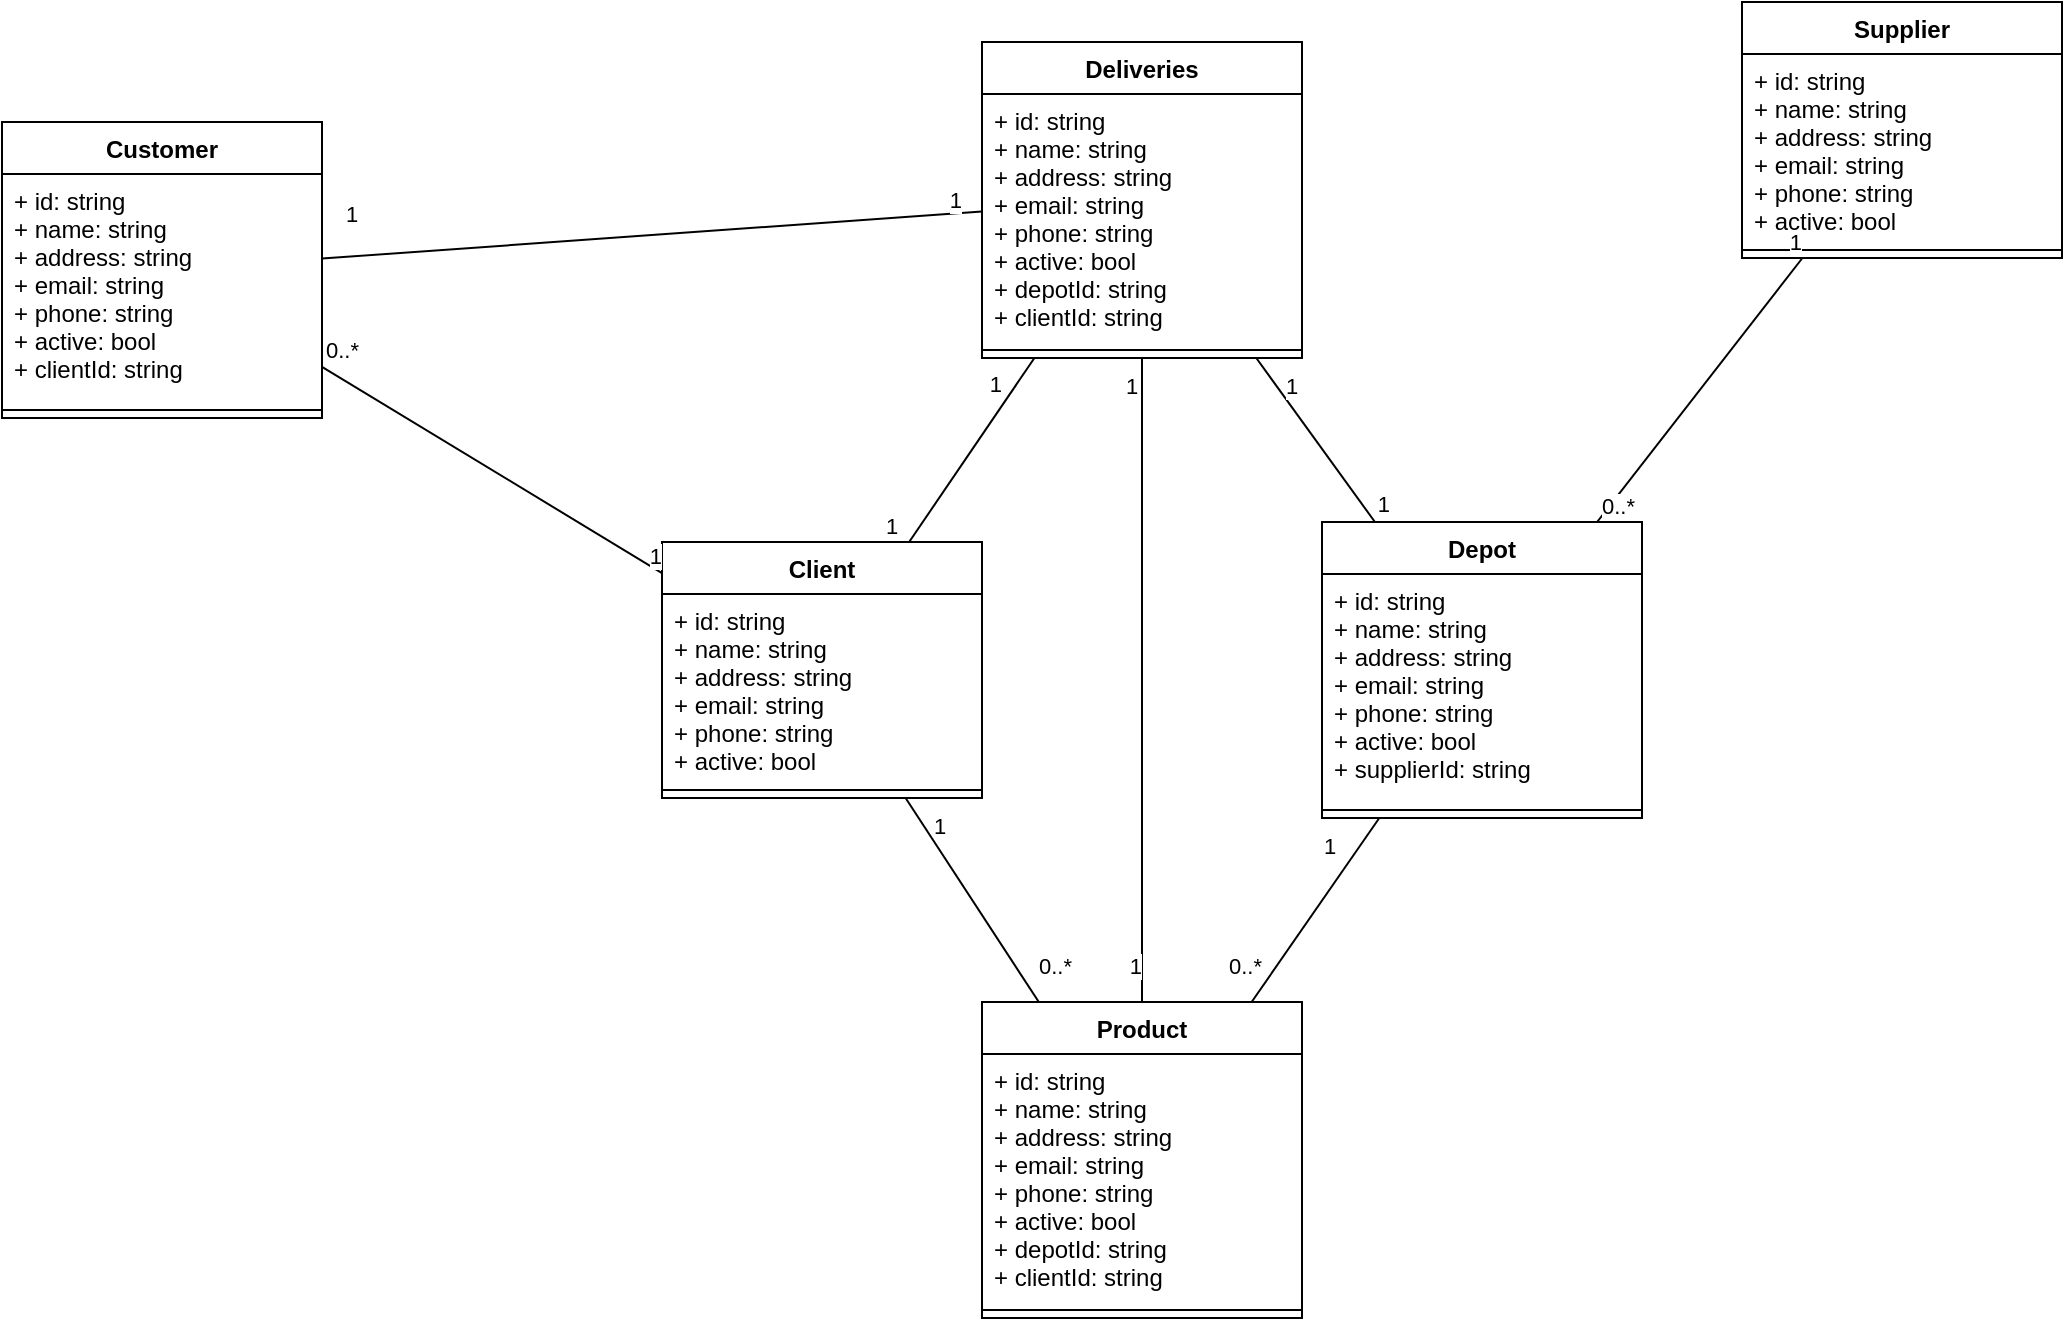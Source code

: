 <mxfile version="17.4.2" type="device"><diagram id="Moy3XPFkBIOXcfnxiWET" name="Page-1"><mxGraphModel dx="2714" dy="4487" grid="1" gridSize="10" guides="1" tooltips="1" connect="1" arrows="1" fold="1" page="1" pageScale="1" pageWidth="827" pageHeight="1169" math="0" shadow="0"><root><mxCell id="0"/><mxCell id="1" parent="0"/><mxCell id="1jevYTBRrVdFR1VZX79b-1" value="Deliveries" style="swimlane;fontStyle=1;align=center;verticalAlign=top;childLayout=stackLayout;horizontal=1;startSize=26;horizontalStack=0;resizeParent=1;resizeParentMax=0;resizeLast=0;collapsible=1;marginBottom=0;" vertex="1" parent="1"><mxGeometry x="230" y="-2460" width="160" height="158" as="geometry"/></mxCell><mxCell id="1jevYTBRrVdFR1VZX79b-2" value="+ id: string&#10;+ name: string&#10;+ address: string&#10;+ email: string&#10;+ phone: string&#10;+ active: bool&#10;+ depotId: string&#10;+ clientId: string" style="text;strokeColor=none;fillColor=none;align=left;verticalAlign=top;spacingLeft=4;spacingRight=4;overflow=hidden;rotatable=0;points=[[0,0.5],[1,0.5]];portConstraint=eastwest;" vertex="1" parent="1jevYTBRrVdFR1VZX79b-1"><mxGeometry y="26" width="160" height="124" as="geometry"/></mxCell><mxCell id="1jevYTBRrVdFR1VZX79b-3" value="" style="line;strokeWidth=1;fillColor=none;align=left;verticalAlign=middle;spacingTop=-1;spacingLeft=3;spacingRight=3;rotatable=0;labelPosition=right;points=[];portConstraint=eastwest;" vertex="1" parent="1jevYTBRrVdFR1VZX79b-1"><mxGeometry y="150" width="160" height="8" as="geometry"/></mxCell><mxCell id="1jevYTBRrVdFR1VZX79b-4" value="Client" style="swimlane;fontStyle=1;align=center;verticalAlign=top;childLayout=stackLayout;horizontal=1;startSize=26;horizontalStack=0;resizeParent=1;resizeParentMax=0;resizeLast=0;collapsible=1;marginBottom=0;" vertex="1" parent="1"><mxGeometry x="70" y="-2210" width="160" height="128" as="geometry"/></mxCell><mxCell id="1jevYTBRrVdFR1VZX79b-5" value="+ id: string&#10;+ name: string&#10;+ address: string&#10;+ email: string&#10;+ phone: string&#10;+ active: bool" style="text;strokeColor=none;fillColor=none;align=left;verticalAlign=top;spacingLeft=4;spacingRight=4;overflow=hidden;rotatable=0;points=[[0,0.5],[1,0.5]];portConstraint=eastwest;" vertex="1" parent="1jevYTBRrVdFR1VZX79b-4"><mxGeometry y="26" width="160" height="94" as="geometry"/></mxCell><mxCell id="1jevYTBRrVdFR1VZX79b-6" value="" style="line;strokeWidth=1;fillColor=none;align=left;verticalAlign=middle;spacingTop=-1;spacingLeft=3;spacingRight=3;rotatable=0;labelPosition=right;points=[];portConstraint=eastwest;" vertex="1" parent="1jevYTBRrVdFR1VZX79b-4"><mxGeometry y="120" width="160" height="8" as="geometry"/></mxCell><mxCell id="1jevYTBRrVdFR1VZX79b-7" value="Customer" style="swimlane;fontStyle=1;align=center;verticalAlign=top;childLayout=stackLayout;horizontal=1;startSize=26;horizontalStack=0;resizeParent=1;resizeParentMax=0;resizeLast=0;collapsible=1;marginBottom=0;" vertex="1" parent="1"><mxGeometry x="-260" y="-2420" width="160" height="148" as="geometry"/></mxCell><mxCell id="1jevYTBRrVdFR1VZX79b-8" value="+ id: string&#10;+ name: string&#10;+ address: string&#10;+ email: string&#10;+ phone: string&#10;+ active: bool&#10;+ clientId: string" style="text;strokeColor=none;fillColor=none;align=left;verticalAlign=top;spacingLeft=4;spacingRight=4;overflow=hidden;rotatable=0;points=[[0,0.5],[1,0.5]];portConstraint=eastwest;" vertex="1" parent="1jevYTBRrVdFR1VZX79b-7"><mxGeometry y="26" width="160" height="114" as="geometry"/></mxCell><mxCell id="1jevYTBRrVdFR1VZX79b-9" value="" style="line;strokeWidth=1;fillColor=none;align=left;verticalAlign=middle;spacingTop=-1;spacingLeft=3;spacingRight=3;rotatable=0;labelPosition=right;points=[];portConstraint=eastwest;" vertex="1" parent="1jevYTBRrVdFR1VZX79b-7"><mxGeometry y="140" width="160" height="8" as="geometry"/></mxCell><mxCell id="1jevYTBRrVdFR1VZX79b-10" value="Depot" style="swimlane;fontStyle=1;align=center;verticalAlign=top;childLayout=stackLayout;horizontal=1;startSize=26;horizontalStack=0;resizeParent=1;resizeParentMax=0;resizeLast=0;collapsible=1;marginBottom=0;" vertex="1" parent="1"><mxGeometry x="400" y="-2220" width="160" height="148" as="geometry"/></mxCell><mxCell id="1jevYTBRrVdFR1VZX79b-11" value="+ id: string&#10;+ name: string&#10;+ address: string&#10;+ email: string&#10;+ phone: string&#10;+ active: bool&#10;+ supplierId: string" style="text;strokeColor=none;fillColor=none;align=left;verticalAlign=top;spacingLeft=4;spacingRight=4;overflow=hidden;rotatable=0;points=[[0,0.5],[1,0.5]];portConstraint=eastwest;" vertex="1" parent="1jevYTBRrVdFR1VZX79b-10"><mxGeometry y="26" width="160" height="114" as="geometry"/></mxCell><mxCell id="1jevYTBRrVdFR1VZX79b-12" value="" style="line;strokeWidth=1;fillColor=none;align=left;verticalAlign=middle;spacingTop=-1;spacingLeft=3;spacingRight=3;rotatable=0;labelPosition=right;points=[];portConstraint=eastwest;" vertex="1" parent="1jevYTBRrVdFR1VZX79b-10"><mxGeometry y="140" width="160" height="8" as="geometry"/></mxCell><mxCell id="1jevYTBRrVdFR1VZX79b-13" value="Supplier" style="swimlane;fontStyle=1;align=center;verticalAlign=top;childLayout=stackLayout;horizontal=1;startSize=26;horizontalStack=0;resizeParent=1;resizeParentMax=0;resizeLast=0;collapsible=1;marginBottom=0;" vertex="1" parent="1"><mxGeometry x="610" y="-2480" width="160" height="128" as="geometry"/></mxCell><mxCell id="1jevYTBRrVdFR1VZX79b-14" value="+ id: string&#10;+ name: string&#10;+ address: string&#10;+ email: string&#10;+ phone: string&#10;+ active: bool" style="text;strokeColor=none;fillColor=none;align=left;verticalAlign=top;spacingLeft=4;spacingRight=4;overflow=hidden;rotatable=0;points=[[0,0.5],[1,0.5]];portConstraint=eastwest;" vertex="1" parent="1jevYTBRrVdFR1VZX79b-13"><mxGeometry y="26" width="160" height="94" as="geometry"/></mxCell><mxCell id="1jevYTBRrVdFR1VZX79b-15" value="" style="line;strokeWidth=1;fillColor=none;align=left;verticalAlign=middle;spacingTop=-1;spacingLeft=3;spacingRight=3;rotatable=0;labelPosition=right;points=[];portConstraint=eastwest;" vertex="1" parent="1jevYTBRrVdFR1VZX79b-13"><mxGeometry y="120" width="160" height="8" as="geometry"/></mxCell><mxCell id="1jevYTBRrVdFR1VZX79b-16" value="Product" style="swimlane;fontStyle=1;align=center;verticalAlign=top;childLayout=stackLayout;horizontal=1;startSize=26;horizontalStack=0;resizeParent=1;resizeParentMax=0;resizeLast=0;collapsible=1;marginBottom=0;" vertex="1" parent="1"><mxGeometry x="230" y="-1980" width="160" height="158" as="geometry"/></mxCell><mxCell id="1jevYTBRrVdFR1VZX79b-17" value="+ id: string&#10;+ name: string&#10;+ address: string&#10;+ email: string&#10;+ phone: string&#10;+ active: bool&#10;+ depotId: string&#10;+ clientId: string" style="text;strokeColor=none;fillColor=none;align=left;verticalAlign=top;spacingLeft=4;spacingRight=4;overflow=hidden;rotatable=0;points=[[0,0.5],[1,0.5]];portConstraint=eastwest;" vertex="1" parent="1jevYTBRrVdFR1VZX79b-16"><mxGeometry y="26" width="160" height="124" as="geometry"/></mxCell><mxCell id="1jevYTBRrVdFR1VZX79b-18" value="" style="line;strokeWidth=1;fillColor=none;align=left;verticalAlign=middle;spacingTop=-1;spacingLeft=3;spacingRight=3;rotatable=0;labelPosition=right;points=[];portConstraint=eastwest;" vertex="1" parent="1jevYTBRrVdFR1VZX79b-16"><mxGeometry y="150" width="160" height="8" as="geometry"/></mxCell><mxCell id="1jevYTBRrVdFR1VZX79b-29" value="" style="endArrow=none;html=1;rounded=0;" edge="1" parent="1" source="1jevYTBRrVdFR1VZX79b-7" target="1jevYTBRrVdFR1VZX79b-4"><mxGeometry relative="1" as="geometry"><mxPoint x="-30" y="-2302" as="sourcePoint"/><mxPoint x="130" y="-2302" as="targetPoint"/></mxGeometry></mxCell><mxCell id="1jevYTBRrVdFR1VZX79b-30" value="0..*" style="edgeLabel;resizable=0;html=1;align=left;verticalAlign=bottom;" connectable="0" vertex="1" parent="1jevYTBRrVdFR1VZX79b-29"><mxGeometry x="-1" relative="1" as="geometry"/></mxCell><mxCell id="1jevYTBRrVdFR1VZX79b-31" value="1" style="edgeLabel;resizable=0;html=1;align=right;verticalAlign=bottom;" connectable="0" vertex="1" parent="1jevYTBRrVdFR1VZX79b-29"><mxGeometry x="1" relative="1" as="geometry"/></mxCell><mxCell id="1jevYTBRrVdFR1VZX79b-33" value="" style="endArrow=none;html=1;rounded=0;" edge="1" parent="1" source="1jevYTBRrVdFR1VZX79b-10" target="1jevYTBRrVdFR1VZX79b-13"><mxGeometry relative="1" as="geometry"><mxPoint x="570" y="-2270" as="sourcePoint"/><mxPoint x="730" y="-2270" as="targetPoint"/></mxGeometry></mxCell><mxCell id="1jevYTBRrVdFR1VZX79b-34" value="0..*" style="edgeLabel;resizable=0;html=1;align=left;verticalAlign=bottom;" connectable="0" vertex="1" parent="1jevYTBRrVdFR1VZX79b-33"><mxGeometry x="-1" relative="1" as="geometry"/></mxCell><mxCell id="1jevYTBRrVdFR1VZX79b-35" value="1" style="edgeLabel;resizable=0;html=1;align=right;verticalAlign=bottom;" connectable="0" vertex="1" parent="1jevYTBRrVdFR1VZX79b-33"><mxGeometry x="1" relative="1" as="geometry"/></mxCell><mxCell id="1jevYTBRrVdFR1VZX79b-36" value="" style="endArrow=none;html=1;rounded=0;" edge="1" parent="1" source="1jevYTBRrVdFR1VZX79b-4" target="1jevYTBRrVdFR1VZX79b-16"><mxGeometry relative="1" as="geometry"><mxPoint x="50" y="-2010" as="sourcePoint"/><mxPoint x="210" y="-2010" as="targetPoint"/></mxGeometry></mxCell><mxCell id="1jevYTBRrVdFR1VZX79b-37" value="1" style="edgeLabel;resizable=0;html=1;align=left;verticalAlign=bottom;" connectable="0" vertex="1" parent="1jevYTBRrVdFR1VZX79b-36"><mxGeometry x="-1" relative="1" as="geometry"><mxPoint x="12" y="22" as="offset"/></mxGeometry></mxCell><mxCell id="1jevYTBRrVdFR1VZX79b-38" value="0..*" style="edgeLabel;resizable=0;html=1;align=right;verticalAlign=bottom;" connectable="0" vertex="1" parent="1jevYTBRrVdFR1VZX79b-36"><mxGeometry x="1" relative="1" as="geometry"><mxPoint x="17" y="-10" as="offset"/></mxGeometry></mxCell><mxCell id="1jevYTBRrVdFR1VZX79b-39" value="" style="endArrow=none;html=1;rounded=0;" edge="1" parent="1" source="1jevYTBRrVdFR1VZX79b-10" target="1jevYTBRrVdFR1VZX79b-16"><mxGeometry relative="1" as="geometry"><mxPoint x="198.128" y="-2072" as="sourcePoint"/><mxPoint x="252.936" y="-1980" as="targetPoint"/></mxGeometry></mxCell><mxCell id="1jevYTBRrVdFR1VZX79b-40" value="1" style="edgeLabel;resizable=0;html=1;align=left;verticalAlign=bottom;" connectable="0" vertex="1" parent="1jevYTBRrVdFR1VZX79b-39"><mxGeometry x="-1" relative="1" as="geometry"><mxPoint x="-30" y="22" as="offset"/></mxGeometry></mxCell><mxCell id="1jevYTBRrVdFR1VZX79b-41" value="0..*" style="edgeLabel;resizable=0;html=1;align=right;verticalAlign=bottom;" connectable="0" vertex="1" parent="1jevYTBRrVdFR1VZX79b-39"><mxGeometry x="1" relative="1" as="geometry"><mxPoint x="6" y="-10" as="offset"/></mxGeometry></mxCell><mxCell id="1jevYTBRrVdFR1VZX79b-42" value="" style="endArrow=none;html=1;rounded=0;" edge="1" parent="1" source="1jevYTBRrVdFR1VZX79b-4" target="1jevYTBRrVdFR1VZX79b-1"><mxGeometry relative="1" as="geometry"><mxPoint x="-10" y="-2270" as="sourcePoint"/><mxPoint x="150" y="-2270" as="targetPoint"/></mxGeometry></mxCell><mxCell id="1jevYTBRrVdFR1VZX79b-43" value="1" style="edgeLabel;resizable=0;html=1;align=left;verticalAlign=bottom;" connectable="0" vertex="1" parent="1jevYTBRrVdFR1VZX79b-42"><mxGeometry x="-1" relative="1" as="geometry"><mxPoint x="-14" as="offset"/></mxGeometry></mxCell><mxCell id="1jevYTBRrVdFR1VZX79b-44" value="1" style="edgeLabel;resizable=0;html=1;align=right;verticalAlign=bottom;" connectable="0" vertex="1" parent="1jevYTBRrVdFR1VZX79b-42"><mxGeometry x="1" relative="1" as="geometry"><mxPoint x="-16" y="22" as="offset"/></mxGeometry></mxCell><mxCell id="1jevYTBRrVdFR1VZX79b-45" value="" style="endArrow=none;html=1;rounded=0;" edge="1" parent="1" source="1jevYTBRrVdFR1VZX79b-1" target="1jevYTBRrVdFR1VZX79b-10"><mxGeometry relative="1" as="geometry"><mxPoint x="440" y="-2330" as="sourcePoint"/><mxPoint x="600" y="-2330" as="targetPoint"/></mxGeometry></mxCell><mxCell id="1jevYTBRrVdFR1VZX79b-46" value="1" style="edgeLabel;resizable=0;html=1;align=left;verticalAlign=bottom;" connectable="0" vertex="1" parent="1jevYTBRrVdFR1VZX79b-45"><mxGeometry x="-1" relative="1" as="geometry"><mxPoint x="13" y="22" as="offset"/></mxGeometry></mxCell><mxCell id="1jevYTBRrVdFR1VZX79b-47" value="1" style="edgeLabel;resizable=0;html=1;align=right;verticalAlign=bottom;" connectable="0" vertex="1" parent="1jevYTBRrVdFR1VZX79b-45"><mxGeometry x="1" relative="1" as="geometry"><mxPoint x="8" as="offset"/></mxGeometry></mxCell><mxCell id="1jevYTBRrVdFR1VZX79b-48" value="" style="endArrow=none;html=1;rounded=0;" edge="1" parent="1" source="1jevYTBRrVdFR1VZX79b-1" target="1jevYTBRrVdFR1VZX79b-16"><mxGeometry relative="1" as="geometry"><mxPoint x="260" y="-2090" as="sourcePoint"/><mxPoint x="420" y="-2090" as="targetPoint"/></mxGeometry></mxCell><mxCell id="1jevYTBRrVdFR1VZX79b-49" value="1" style="edgeLabel;resizable=0;html=1;align=left;verticalAlign=bottom;" connectable="0" vertex="1" parent="1jevYTBRrVdFR1VZX79b-48"><mxGeometry x="-1" relative="1" as="geometry"><mxPoint x="-10" y="22" as="offset"/></mxGeometry></mxCell><mxCell id="1jevYTBRrVdFR1VZX79b-50" value="1" style="edgeLabel;resizable=0;html=1;align=right;verticalAlign=bottom;" connectable="0" vertex="1" parent="1jevYTBRrVdFR1VZX79b-48"><mxGeometry x="1" relative="1" as="geometry"><mxPoint y="-10" as="offset"/></mxGeometry></mxCell><mxCell id="1jevYTBRrVdFR1VZX79b-51" value="" style="endArrow=none;html=1;rounded=0;" edge="1" parent="1" source="1jevYTBRrVdFR1VZX79b-7" target="1jevYTBRrVdFR1VZX79b-1"><mxGeometry relative="1" as="geometry"><mxPoint x="-200" y="-2320" as="sourcePoint"/><mxPoint x="-40" y="-2320" as="targetPoint"/></mxGeometry></mxCell><mxCell id="1jevYTBRrVdFR1VZX79b-52" value="1" style="edgeLabel;resizable=0;html=1;align=left;verticalAlign=bottom;" connectable="0" vertex="1" parent="1jevYTBRrVdFR1VZX79b-51"><mxGeometry x="-1" relative="1" as="geometry"><mxPoint x="10" y="-14" as="offset"/></mxGeometry></mxCell><mxCell id="1jevYTBRrVdFR1VZX79b-53" value="1" style="edgeLabel;resizable=0;html=1;align=right;verticalAlign=bottom;" connectable="0" vertex="1" parent="1jevYTBRrVdFR1VZX79b-51"><mxGeometry x="1" relative="1" as="geometry"><mxPoint x="-10" y="3" as="offset"/></mxGeometry></mxCell></root></mxGraphModel></diagram></mxfile>